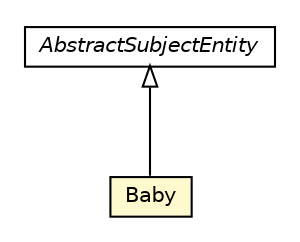 #!/usr/local/bin/dot
#
# Class diagram 
# Generated by UMLGraph version R5_6_6-8-g8d7759 (http://www.umlgraph.org/)
#

digraph G {
	edge [fontname="Helvetica",fontsize=10,labelfontname="Helvetica",labelfontsize=10];
	node [fontname="Helvetica",fontsize=10,shape=plaintext];
	nodesep=0.25;
	ranksep=0.5;
	// org.dayatang.observer.domain.Baby
	c14398 [label=<<table title="org.dayatang.observer.domain.Baby" border="0" cellborder="1" cellspacing="0" cellpadding="2" port="p" bgcolor="lemonChiffon" href="./Baby.html">
		<tr><td><table border="0" cellspacing="0" cellpadding="1">
<tr><td align="center" balign="center"> Baby </td></tr>
		</table></td></tr>
		</table>>, URL="./Baby.html", fontname="Helvetica", fontcolor="black", fontsize=10.0];
	//org.dayatang.observer.domain.Baby extends org.dayatang.observer.AbstractSubjectEntity
	c14461:p -> c14398:p [dir=back,arrowtail=empty];
	// org.dayatang.observer.AbstractSubjectEntity
	c14461 [label=<<table title="org.dayatang.observer.AbstractSubjectEntity" border="0" cellborder="1" cellspacing="0" cellpadding="2" port="p">
		<tr><td><table border="0" cellspacing="0" cellpadding="1">
<tr><td align="center" balign="center"><font face="Helvetica-Oblique"> AbstractSubjectEntity </font></td></tr>
		</table></td></tr>
		</table>>, URL="null", fontname="Helvetica", fontcolor="black", fontsize=10.0];
}

